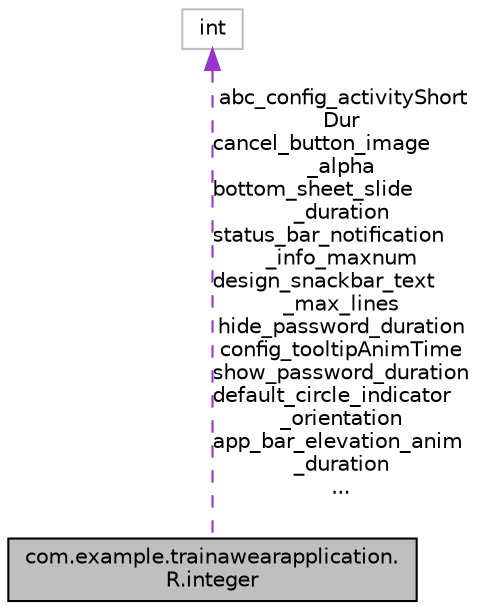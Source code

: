 digraph "com.example.trainawearapplication.R.integer"
{
 // INTERACTIVE_SVG=YES
 // LATEX_PDF_SIZE
  edge [fontname="Helvetica",fontsize="10",labelfontname="Helvetica",labelfontsize="10"];
  node [fontname="Helvetica",fontsize="10",shape=record];
  Node1 [label="com.example.trainawearapplication.\lR.integer",height=0.2,width=0.4,color="black", fillcolor="grey75", style="filled", fontcolor="black",tooltip=" "];
  Node2 -> Node1 [dir="back",color="darkorchid3",fontsize="10",style="dashed",label=" abc_config_activityShort\lDur\ncancel_button_image\l_alpha\nbottom_sheet_slide\l_duration\nstatus_bar_notification\l_info_maxnum\ndesign_snackbar_text\l_max_lines\nhide_password_duration\nconfig_tooltipAnimTime\nshow_password_duration\ndefault_circle_indicator\l_orientation\napp_bar_elevation_anim\l_duration\n..." ,fontname="Helvetica"];
  Node2 [label="int",height=0.2,width=0.4,color="grey75", fillcolor="white", style="filled",tooltip=" "];
}
